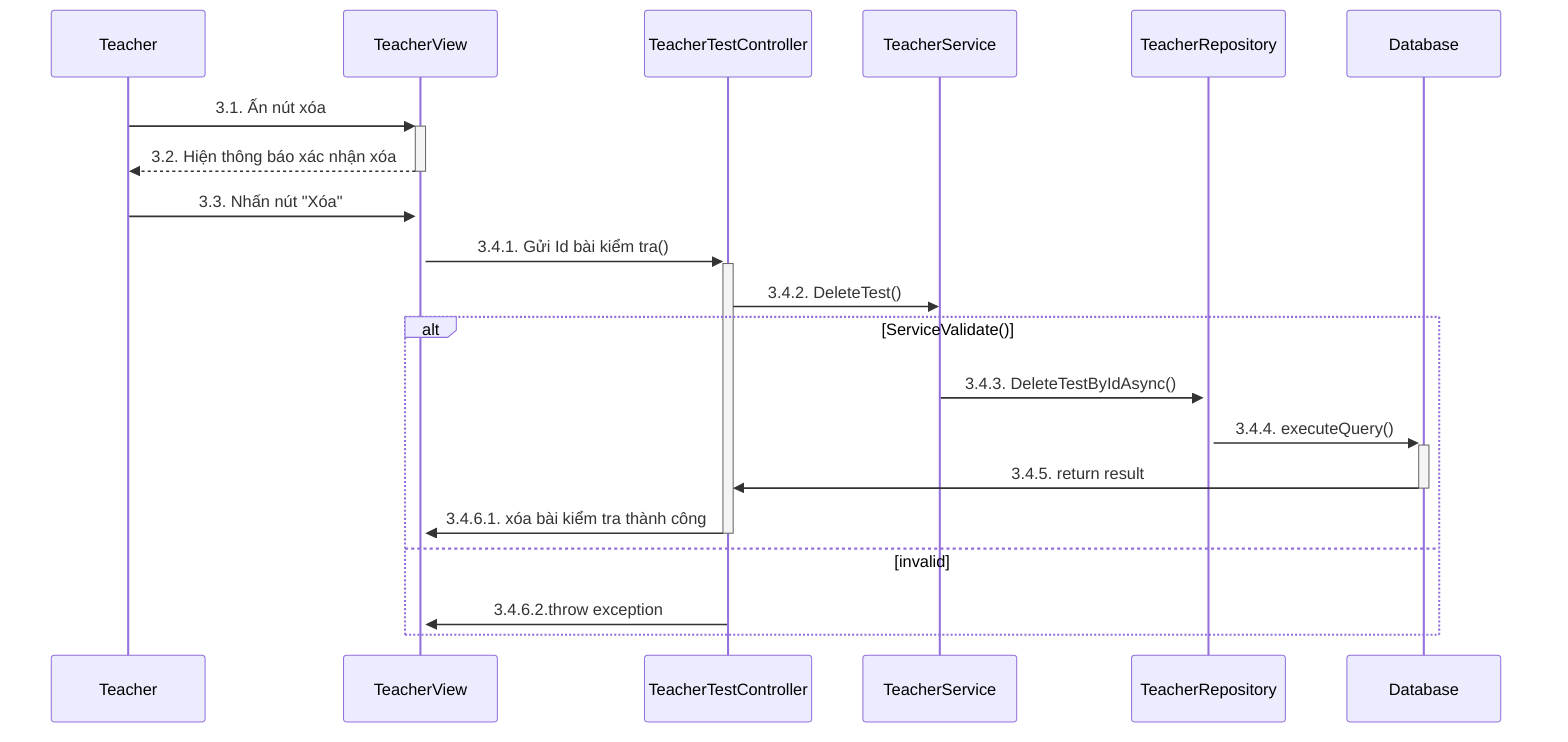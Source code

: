 sequenceDiagram
    participant Teacher
    participant TeacherView
    participant TeacherTestController
    participant TeacherService
    participant TeacherRepository
    participant Database

    Teacher->>+TeacherView: 3.1. Ấn nút xóa
    TeacherView-->>-Teacher: 3.2. Hiện thông báo xác nhận xóa
    Teacher->>+TeacherView: 3.3. Nhấn nút "Xóa"
    TeacherView->>+TeacherTestController: 3.4.1. Gửi Id bài kiểm tra()
    TeacherTestController->>TeacherService: 3.4.2. DeleteTest()
    alt ServiceValidate()
        TeacherService->>+TeacherRepository: 3.4.3. DeleteTestByIdAsync()
        TeacherRepository->>+Database: 3.4.4. executeQuery()

        Database->>-TeacherTestController: 3.4.5. return result
        TeacherTestController->>-TeacherView: 3.4.6.1. xóa bài kiểm tra thành công
    else invalid
        TeacherTestController->>TeacherView: 3.4.6.2.throw exception
    end